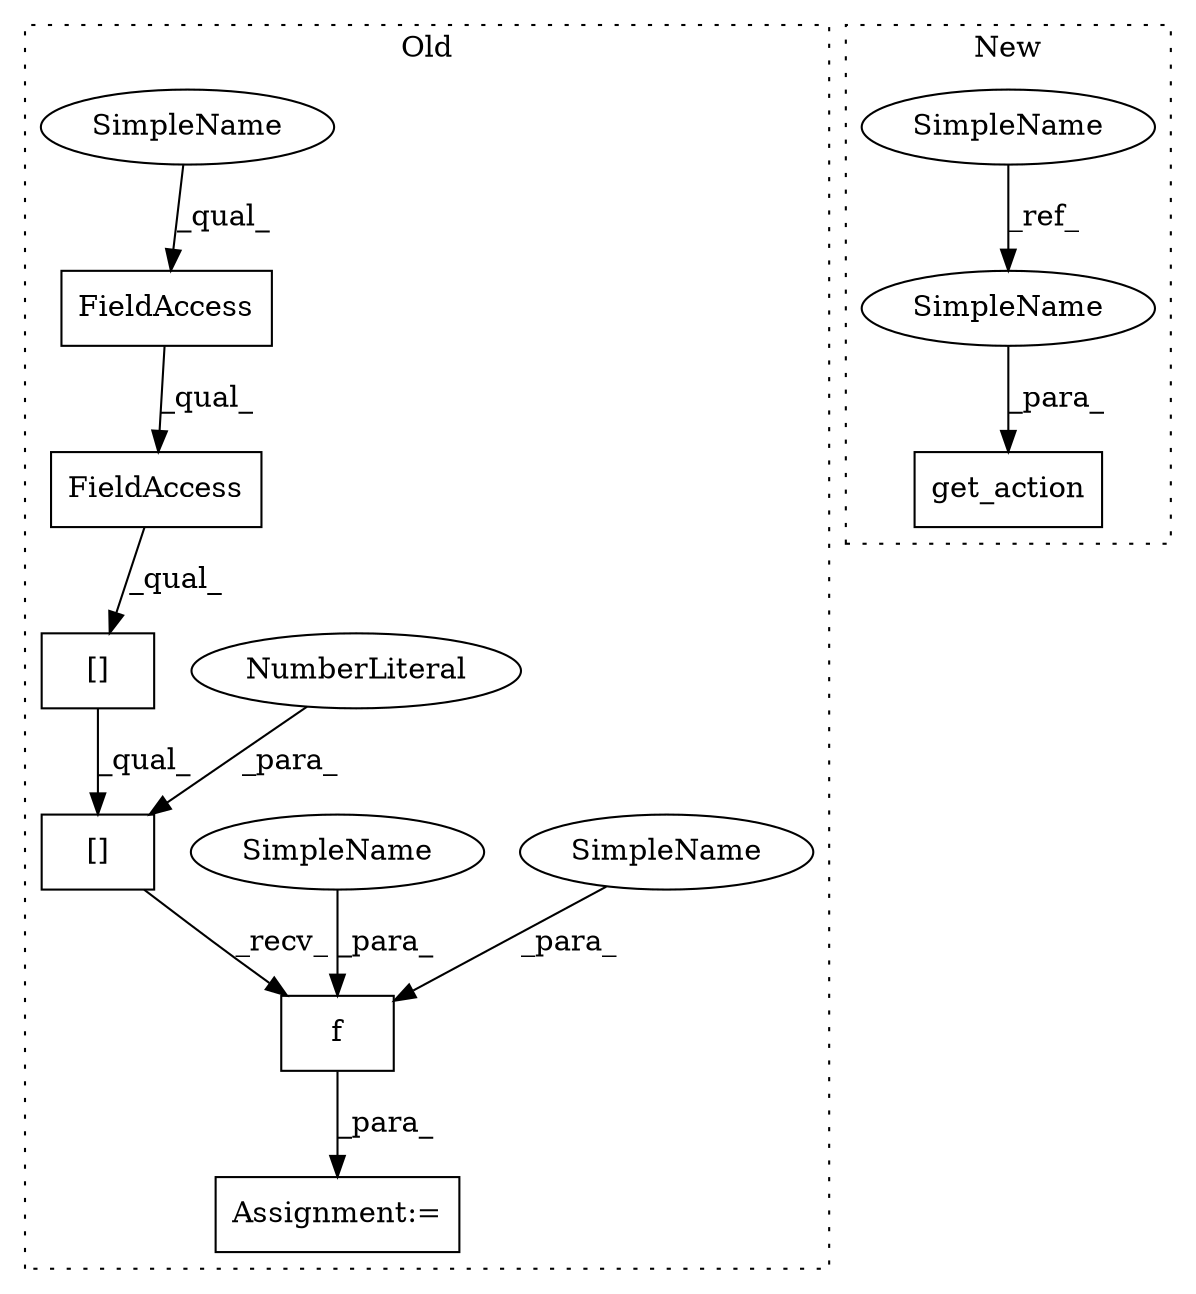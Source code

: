 digraph G {
subgraph cluster0 {
1 [label="[]" a="2" s="2160,2194" l="26,1" shape="box"];
3 [label="FieldAccess" a="22" s="2160" l="25" shape="box"];
4 [label="[]" a="2" s="2160,2197" l="36,1" shape="box"];
5 [label="NumberLiteral" a="34" s="2196" l="1" shape="ellipse"];
6 [label="FieldAccess" a="22" s="2160" l="13" shape="box"];
8 [label="f" a="32" s="2199,2212" l="2,1" shape="box"];
9 [label="Assignment:=" a="7" s="2159" l="1" shape="box"];
11 [label="SimpleName" a="42" s="2201" l="6" shape="ellipse"];
12 [label="SimpleName" a="42" s="2208" l="4" shape="ellipse"];
13 [label="SimpleName" a="42" s="2160" l="4" shape="ellipse"];
label = "Old";
style="dotted";
}
subgraph cluster1 {
2 [label="get_action" a="32" s="2132,2147" l="11,1" shape="box"];
7 [label="SimpleName" a="42" s="1013" l="4" shape="ellipse"];
10 [label="SimpleName" a="42" s="2143" l="4" shape="ellipse"];
label = "New";
style="dotted";
}
1 -> 4 [label="_qual_"];
3 -> 1 [label="_qual_"];
4 -> 8 [label="_recv_"];
5 -> 4 [label="_para_"];
6 -> 3 [label="_qual_"];
7 -> 10 [label="_ref_"];
8 -> 9 [label="_para_"];
10 -> 2 [label="_para_"];
11 -> 8 [label="_para_"];
12 -> 8 [label="_para_"];
13 -> 6 [label="_qual_"];
}